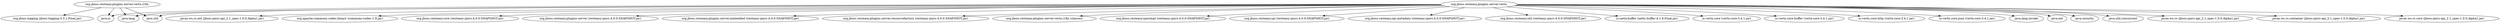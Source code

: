 digraph "classes" {
    // Path: /home/rsearls/j1/Resteasy/server-adapters/resteasy-vertx/target/classes
   "org.jboss.resteasy.plugins.server.vertx"          -> "io.netty.buffer (netty-buffer-4.1.8.Final.jar)";
   "org.jboss.resteasy.plugins.server.vertx"          -> "io.vertx.core (vertx-core-3.4.1.jar)";
   "org.jboss.resteasy.plugins.server.vertx"          -> "io.vertx.core.buffer (vertx-core-3.4.1.jar)";
   "org.jboss.resteasy.plugins.server.vertx"          -> "io.vertx.core.http (vertx-core-3.4.1.jar)";
   "org.jboss.resteasy.plugins.server.vertx"          -> "io.vertx.core.json (vertx-core-3.4.1.jar)";
   "org.jboss.resteasy.plugins.server.vertx"          -> "java.io";
   "org.jboss.resteasy.plugins.server.vertx"          -> "java.lang";
   "org.jboss.resteasy.plugins.server.vertx"          -> "java.lang.invoke";
   "org.jboss.resteasy.plugins.server.vertx"          -> "java.net";
   "org.jboss.resteasy.plugins.server.vertx"          -> "java.security";
   "org.jboss.resteasy.plugins.server.vertx"          -> "java.util";
   "org.jboss.resteasy.plugins.server.vertx"          -> "java.util.concurrent";
   "org.jboss.resteasy.plugins.server.vertx"          -> "javax.ws.rs (jboss-jaxrs-api_2.1_spec-1.0.0.Alpha1.jar)";
   "org.jboss.resteasy.plugins.server.vertx"          -> "javax.ws.rs.container (jboss-jaxrs-api_2.1_spec-1.0.0.Alpha1.jar)";
   "org.jboss.resteasy.plugins.server.vertx"          -> "javax.ws.rs.core (jboss-jaxrs-api_2.1_spec-1.0.0.Alpha1.jar)";
   "org.jboss.resteasy.plugins.server.vertx"          -> "javax.ws.rs.ext (jboss-jaxrs-api_2.1_spec-1.0.0.Alpha1.jar)";
   "org.jboss.resteasy.plugins.server.vertx"          -> "org.apache.commons.codec.binary (commons-codec-1.9.jar)";
   "org.jboss.resteasy.plugins.server.vertx"          -> "org.jboss.resteasy.core (resteasy-jaxrs-4.0.0-SNAPSHOT.jar)";
   "org.jboss.resteasy.plugins.server.vertx"          -> "org.jboss.resteasy.plugins.server (resteasy-jaxrs-4.0.0-SNAPSHOT.jar)";
   "org.jboss.resteasy.plugins.server.vertx"          -> "org.jboss.resteasy.plugins.server.embedded (resteasy-jaxrs-4.0.0-SNAPSHOT.jar)";
   "org.jboss.resteasy.plugins.server.vertx"          -> "org.jboss.resteasy.plugins.server.resourcefactory (resteasy-jaxrs-4.0.0-SNAPSHOT.jar)";
   "org.jboss.resteasy.plugins.server.vertx"          -> "org.jboss.resteasy.plugins.server.vertx.i18n (classes)";
   "org.jboss.resteasy.plugins.server.vertx"          -> "org.jboss.resteasy.specimpl (resteasy-jaxrs-4.0.0-SNAPSHOT.jar)";
   "org.jboss.resteasy.plugins.server.vertx"          -> "org.jboss.resteasy.spi (resteasy-jaxrs-4.0.0-SNAPSHOT.jar)";
   "org.jboss.resteasy.plugins.server.vertx"          -> "org.jboss.resteasy.spi.metadata (resteasy-jaxrs-4.0.0-SNAPSHOT.jar)";
   "org.jboss.resteasy.plugins.server.vertx"          -> "org.jboss.resteasy.util (resteasy-jaxrs-4.0.0-SNAPSHOT.jar)";
   "org.jboss.resteasy.plugins.server.vertx.i18n"     -> "java.io";
   "org.jboss.resteasy.plugins.server.vertx.i18n"     -> "java.lang";
   "org.jboss.resteasy.plugins.server.vertx.i18n"     -> "java.util";
   "org.jboss.resteasy.plugins.server.vertx.i18n"     -> "org.jboss.logging (jboss-logging-3.3.1.Final.jar)";
}
